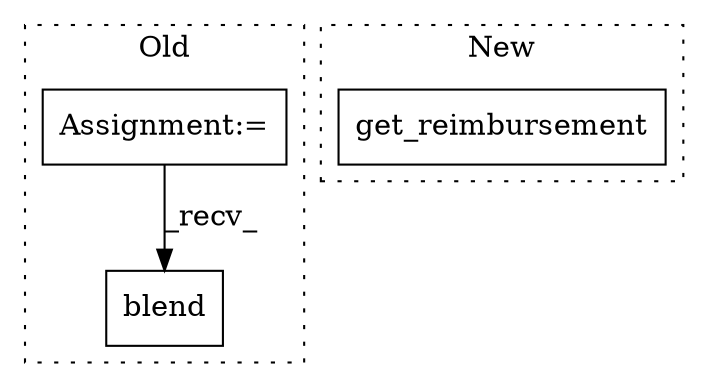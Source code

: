 digraph G {
subgraph cluster0 {
1 [label="blend" a="32" s="3307,3326" l="6,1" shape="box"];
3 [label="Assignment:=" a="7" s="3250" l="5" shape="box"];
label = "Old";
style="dotted";
}
subgraph cluster1 {
2 [label="get_reimbursement" a="32" s="3627" l="19" shape="box"];
label = "New";
style="dotted";
}
3 -> 1 [label="_recv_"];
}